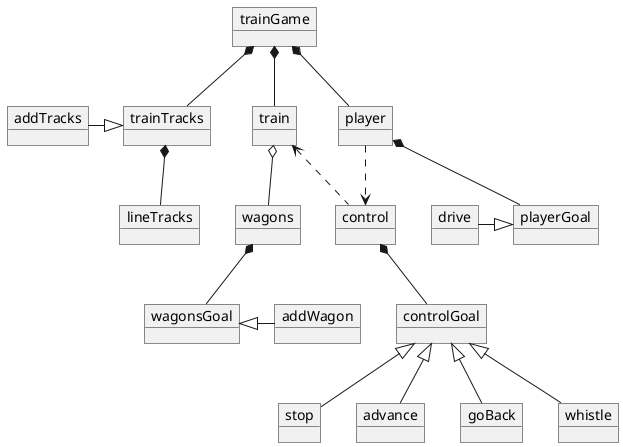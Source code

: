 @startuml trainModel

    object trainGame
    object train
    object trainTracks
    object lineTracks
    object addTracks
    
    object wagons
    object wagonsGoal
    object addWagon
    object control
    object controlGoal
    object stop
    object advance
    object goBack
    object whistle
    object player
    object playerGoal
    object drive

    trainGame *-- train
    trainGame *-- player
    
    train o-- wagons
    train <.. control
    
    trainGame *-- trainTracks
    addTracks -right-|> trainTracks
    trainTracks *-- lineTracks

    wagons *-- wagonsGoal
    addWagon -left-|> wagonsGoal

    player *-- playerGoal
    drive -right-|> playerGoal

    control <.left. player
    control *-- controlGoal
    controlGoal <|-- stop
    controlGoal <|-- advance
    controlGoal <|-- goBack
    controlGoal <|-- whistle

    

@enduml